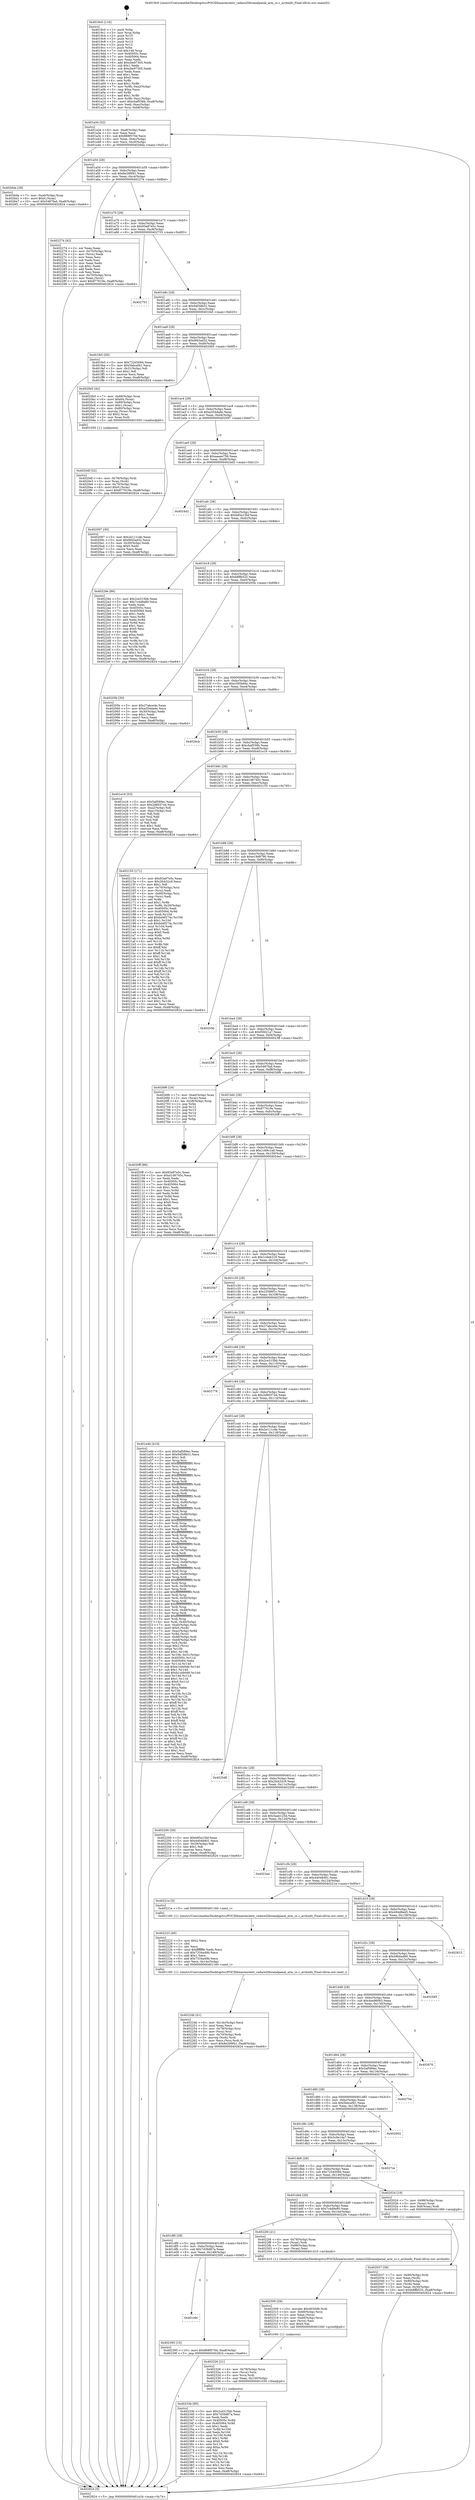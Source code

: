 digraph "0x4019c0" {
  label = "0x4019c0 (/mnt/c/Users/mathe/Desktop/tcc/POCII/binaries/extr_radare2libranalpanal_arm_cs.c_archinfo_Final-ollvm.out::main(0))"
  labelloc = "t"
  node[shape=record]

  Entry [label="",width=0.3,height=0.3,shape=circle,fillcolor=black,style=filled]
  "0x401a34" [label="{
     0x401a34 [32]\l
     | [instrs]\l
     &nbsp;&nbsp;0x401a34 \<+6\>: mov -0xa8(%rbp),%eax\l
     &nbsp;&nbsp;0x401a3a \<+2\>: mov %eax,%ecx\l
     &nbsp;&nbsp;0x401a3c \<+6\>: sub $0x868f570d,%ecx\l
     &nbsp;&nbsp;0x401a42 \<+6\>: mov %eax,-0xbc(%rbp)\l
     &nbsp;&nbsp;0x401a48 \<+6\>: mov %ecx,-0xc0(%rbp)\l
     &nbsp;&nbsp;0x401a4e \<+6\>: je 00000000004026da \<main+0xd1a\>\l
  }"]
  "0x4026da" [label="{
     0x4026da [28]\l
     | [instrs]\l
     &nbsp;&nbsp;0x4026da \<+7\>: mov -0xa0(%rbp),%rax\l
     &nbsp;&nbsp;0x4026e1 \<+6\>: movl $0x0,(%rax)\l
     &nbsp;&nbsp;0x4026e7 \<+10\>: movl $0x5487fad,-0xa8(%rbp)\l
     &nbsp;&nbsp;0x4026f1 \<+5\>: jmp 0000000000402824 \<main+0xe64\>\l
  }"]
  "0x401a54" [label="{
     0x401a54 [28]\l
     | [instrs]\l
     &nbsp;&nbsp;0x401a54 \<+5\>: jmp 0000000000401a59 \<main+0x99\>\l
     &nbsp;&nbsp;0x401a59 \<+6\>: mov -0xbc(%rbp),%eax\l
     &nbsp;&nbsp;0x401a5f \<+5\>: sub $0x8e299f41,%eax\l
     &nbsp;&nbsp;0x401a64 \<+6\>: mov %eax,-0xc4(%rbp)\l
     &nbsp;&nbsp;0x401a6a \<+6\>: je 0000000000402274 \<main+0x8b4\>\l
  }"]
  Exit [label="",width=0.3,height=0.3,shape=circle,fillcolor=black,style=filled,peripheries=2]
  "0x402274" [label="{
     0x402274 [42]\l
     | [instrs]\l
     &nbsp;&nbsp;0x402274 \<+2\>: xor %eax,%eax\l
     &nbsp;&nbsp;0x402276 \<+4\>: mov -0x70(%rbp),%rcx\l
     &nbsp;&nbsp;0x40227a \<+2\>: mov (%rcx),%edx\l
     &nbsp;&nbsp;0x40227c \<+2\>: mov %eax,%esi\l
     &nbsp;&nbsp;0x40227e \<+2\>: sub %edx,%esi\l
     &nbsp;&nbsp;0x402280 \<+2\>: mov %eax,%edx\l
     &nbsp;&nbsp;0x402282 \<+3\>: sub $0x1,%edx\l
     &nbsp;&nbsp;0x402285 \<+2\>: add %edx,%esi\l
     &nbsp;&nbsp;0x402287 \<+2\>: sub %esi,%eax\l
     &nbsp;&nbsp;0x402289 \<+4\>: mov -0x70(%rbp),%rcx\l
     &nbsp;&nbsp;0x40228d \<+2\>: mov %eax,(%rcx)\l
     &nbsp;&nbsp;0x40228f \<+10\>: movl $0x877619e,-0xa8(%rbp)\l
     &nbsp;&nbsp;0x402299 \<+5\>: jmp 0000000000402824 \<main+0xe64\>\l
  }"]
  "0x401a70" [label="{
     0x401a70 [28]\l
     | [instrs]\l
     &nbsp;&nbsp;0x401a70 \<+5\>: jmp 0000000000401a75 \<main+0xb5\>\l
     &nbsp;&nbsp;0x401a75 \<+6\>: mov -0xbc(%rbp),%eax\l
     &nbsp;&nbsp;0x401a7b \<+5\>: sub $0x93a97e5c,%eax\l
     &nbsp;&nbsp;0x401a80 \<+6\>: mov %eax,-0xc8(%rbp)\l
     &nbsp;&nbsp;0x401a86 \<+6\>: je 0000000000402753 \<main+0xd93\>\l
  }"]
  "0x401e0c" [label="{
     0x401e0c\l
  }", style=dashed]
  "0x402753" [label="{
     0x402753\l
  }", style=dashed]
  "0x401a8c" [label="{
     0x401a8c [28]\l
     | [instrs]\l
     &nbsp;&nbsp;0x401a8c \<+5\>: jmp 0000000000401a91 \<main+0xd1\>\l
     &nbsp;&nbsp;0x401a91 \<+6\>: mov -0xbc(%rbp),%eax\l
     &nbsp;&nbsp;0x401a97 \<+5\>: sub $0x94f39b31,%eax\l
     &nbsp;&nbsp;0x401a9c \<+6\>: mov %eax,-0xcc(%rbp)\l
     &nbsp;&nbsp;0x401aa2 \<+6\>: je 0000000000401fe5 \<main+0x625\>\l
  }"]
  "0x402395" [label="{
     0x402395 [15]\l
     | [instrs]\l
     &nbsp;&nbsp;0x402395 \<+10\>: movl $0x868f570d,-0xa8(%rbp)\l
     &nbsp;&nbsp;0x40239f \<+5\>: jmp 0000000000402824 \<main+0xe64\>\l
  }"]
  "0x401fe5" [label="{
     0x401fe5 [30]\l
     | [instrs]\l
     &nbsp;&nbsp;0x401fe5 \<+5\>: mov $0x722d3084,%eax\l
     &nbsp;&nbsp;0x401fea \<+5\>: mov $0x5bbcef41,%ecx\l
     &nbsp;&nbsp;0x401fef \<+3\>: mov -0x31(%rbp),%dl\l
     &nbsp;&nbsp;0x401ff2 \<+3\>: test $0x1,%dl\l
     &nbsp;&nbsp;0x401ff5 \<+3\>: cmovne %ecx,%eax\l
     &nbsp;&nbsp;0x401ff8 \<+6\>: mov %eax,-0xa8(%rbp)\l
     &nbsp;&nbsp;0x401ffe \<+5\>: jmp 0000000000402824 \<main+0xe64\>\l
  }"]
  "0x401aa8" [label="{
     0x401aa8 [28]\l
     | [instrs]\l
     &nbsp;&nbsp;0x401aa8 \<+5\>: jmp 0000000000401aad \<main+0xed\>\l
     &nbsp;&nbsp;0x401aad \<+6\>: mov -0xbc(%rbp),%eax\l
     &nbsp;&nbsp;0x401ab3 \<+5\>: sub $0x9f45ad32,%eax\l
     &nbsp;&nbsp;0x401ab8 \<+6\>: mov %eax,-0xd0(%rbp)\l
     &nbsp;&nbsp;0x401abe \<+6\>: je 00000000004020b5 \<main+0x6f5\>\l
  }"]
  "0x40233b" [label="{
     0x40233b [90]\l
     | [instrs]\l
     &nbsp;&nbsp;0x40233b \<+5\>: mov $0x2ce315bb,%eax\l
     &nbsp;&nbsp;0x402340 \<+5\>: mov $0x7d39d67a,%esi\l
     &nbsp;&nbsp;0x402345 \<+2\>: xor %edx,%edx\l
     &nbsp;&nbsp;0x402347 \<+8\>: mov 0x40505c,%r8d\l
     &nbsp;&nbsp;0x40234f \<+8\>: mov 0x405064,%r9d\l
     &nbsp;&nbsp;0x402357 \<+3\>: sub $0x1,%edx\l
     &nbsp;&nbsp;0x40235a \<+3\>: mov %r8d,%r10d\l
     &nbsp;&nbsp;0x40235d \<+3\>: add %edx,%r10d\l
     &nbsp;&nbsp;0x402360 \<+4\>: imul %r10d,%r8d\l
     &nbsp;&nbsp;0x402364 \<+4\>: and $0x1,%r8d\l
     &nbsp;&nbsp;0x402368 \<+4\>: cmp $0x0,%r8d\l
     &nbsp;&nbsp;0x40236c \<+4\>: sete %r11b\l
     &nbsp;&nbsp;0x402370 \<+4\>: cmp $0xa,%r9d\l
     &nbsp;&nbsp;0x402374 \<+3\>: setl %bl\l
     &nbsp;&nbsp;0x402377 \<+3\>: mov %r11b,%r14b\l
     &nbsp;&nbsp;0x40237a \<+3\>: and %bl,%r14b\l
     &nbsp;&nbsp;0x40237d \<+3\>: xor %bl,%r11b\l
     &nbsp;&nbsp;0x402380 \<+3\>: or %r11b,%r14b\l
     &nbsp;&nbsp;0x402383 \<+4\>: test $0x1,%r14b\l
     &nbsp;&nbsp;0x402387 \<+3\>: cmovne %esi,%eax\l
     &nbsp;&nbsp;0x40238a \<+6\>: mov %eax,-0xa8(%rbp)\l
     &nbsp;&nbsp;0x402390 \<+5\>: jmp 0000000000402824 \<main+0xe64\>\l
  }"]
  "0x4020b5" [label="{
     0x4020b5 [42]\l
     | [instrs]\l
     &nbsp;&nbsp;0x4020b5 \<+7\>: mov -0x88(%rbp),%rax\l
     &nbsp;&nbsp;0x4020bc \<+6\>: movl $0x64,(%rax)\l
     &nbsp;&nbsp;0x4020c2 \<+4\>: mov -0x80(%rbp),%rax\l
     &nbsp;&nbsp;0x4020c6 \<+6\>: movl $0x1,(%rax)\l
     &nbsp;&nbsp;0x4020cc \<+4\>: mov -0x80(%rbp),%rax\l
     &nbsp;&nbsp;0x4020d0 \<+3\>: movslq (%rax),%rax\l
     &nbsp;&nbsp;0x4020d3 \<+4\>: shl $0x2,%rax\l
     &nbsp;&nbsp;0x4020d7 \<+3\>: mov %rax,%rdi\l
     &nbsp;&nbsp;0x4020da \<+5\>: call 0000000000401050 \<malloc@plt\>\l
     | [calls]\l
     &nbsp;&nbsp;0x401050 \{1\} (unknown)\l
  }"]
  "0x401ac4" [label="{
     0x401ac4 [28]\l
     | [instrs]\l
     &nbsp;&nbsp;0x401ac4 \<+5\>: jmp 0000000000401ac9 \<main+0x109\>\l
     &nbsp;&nbsp;0x401ac9 \<+6\>: mov -0xbc(%rbp),%eax\l
     &nbsp;&nbsp;0x401acf \<+5\>: sub $0xa354dade,%eax\l
     &nbsp;&nbsp;0x401ad4 \<+6\>: mov %eax,-0xd4(%rbp)\l
     &nbsp;&nbsp;0x401ada \<+6\>: je 0000000000402097 \<main+0x6d7\>\l
  }"]
  "0x402326" [label="{
     0x402326 [21]\l
     | [instrs]\l
     &nbsp;&nbsp;0x402326 \<+4\>: mov -0x78(%rbp),%rcx\l
     &nbsp;&nbsp;0x40232a \<+3\>: mov (%rcx),%rcx\l
     &nbsp;&nbsp;0x40232d \<+3\>: mov %rcx,%rdi\l
     &nbsp;&nbsp;0x402330 \<+6\>: mov %eax,-0x150(%rbp)\l
     &nbsp;&nbsp;0x402336 \<+5\>: call 0000000000401030 \<free@plt\>\l
     | [calls]\l
     &nbsp;&nbsp;0x401030 \{1\} (unknown)\l
  }"]
  "0x402097" [label="{
     0x402097 [30]\l
     | [instrs]\l
     &nbsp;&nbsp;0x402097 \<+5\>: mov $0x2e111cde,%eax\l
     &nbsp;&nbsp;0x40209c \<+5\>: mov $0x9f45ad32,%ecx\l
     &nbsp;&nbsp;0x4020a1 \<+3\>: mov -0x30(%rbp),%edx\l
     &nbsp;&nbsp;0x4020a4 \<+3\>: cmp $0x0,%edx\l
     &nbsp;&nbsp;0x4020a7 \<+3\>: cmove %ecx,%eax\l
     &nbsp;&nbsp;0x4020aa \<+6\>: mov %eax,-0xa8(%rbp)\l
     &nbsp;&nbsp;0x4020b0 \<+5\>: jmp 0000000000402824 \<main+0xe64\>\l
  }"]
  "0x401ae0" [label="{
     0x401ae0 [28]\l
     | [instrs]\l
     &nbsp;&nbsp;0x401ae0 \<+5\>: jmp 0000000000401ae5 \<main+0x125\>\l
     &nbsp;&nbsp;0x401ae5 \<+6\>: mov -0xbc(%rbp),%eax\l
     &nbsp;&nbsp;0x401aeb \<+5\>: sub $0xaaaee756,%eax\l
     &nbsp;&nbsp;0x401af0 \<+6\>: mov %eax,-0xd8(%rbp)\l
     &nbsp;&nbsp;0x401af6 \<+6\>: je 00000000004024d2 \<main+0xb12\>\l
  }"]
  "0x402309" [label="{
     0x402309 [29]\l
     | [instrs]\l
     &nbsp;&nbsp;0x402309 \<+10\>: movabs $0x4030d6,%rdi\l
     &nbsp;&nbsp;0x402313 \<+4\>: mov -0x68(%rbp),%rcx\l
     &nbsp;&nbsp;0x402317 \<+2\>: mov %eax,(%rcx)\l
     &nbsp;&nbsp;0x402319 \<+4\>: mov -0x68(%rbp),%rcx\l
     &nbsp;&nbsp;0x40231d \<+2\>: mov (%rcx),%esi\l
     &nbsp;&nbsp;0x40231f \<+2\>: mov $0x0,%al\l
     &nbsp;&nbsp;0x402321 \<+5\>: call 0000000000401040 \<printf@plt\>\l
     | [calls]\l
     &nbsp;&nbsp;0x401040 \{1\} (unknown)\l
  }"]
  "0x4024d2" [label="{
     0x4024d2\l
  }", style=dashed]
  "0x401afc" [label="{
     0x401afc [28]\l
     | [instrs]\l
     &nbsp;&nbsp;0x401afc \<+5\>: jmp 0000000000401b01 \<main+0x141\>\l
     &nbsp;&nbsp;0x401b01 \<+6\>: mov -0xbc(%rbp),%eax\l
     &nbsp;&nbsp;0x401b07 \<+5\>: sub $0xb85a15bf,%eax\l
     &nbsp;&nbsp;0x401b0c \<+6\>: mov %eax,-0xdc(%rbp)\l
     &nbsp;&nbsp;0x401b12 \<+6\>: je 000000000040229e \<main+0x8de\>\l
  }"]
  "0x401df0" [label="{
     0x401df0 [28]\l
     | [instrs]\l
     &nbsp;&nbsp;0x401df0 \<+5\>: jmp 0000000000401df5 \<main+0x435\>\l
     &nbsp;&nbsp;0x401df5 \<+6\>: mov -0xbc(%rbp),%eax\l
     &nbsp;&nbsp;0x401dfb \<+5\>: sub $0x7d39d67a,%eax\l
     &nbsp;&nbsp;0x401e00 \<+6\>: mov %eax,-0x148(%rbp)\l
     &nbsp;&nbsp;0x401e06 \<+6\>: je 0000000000402395 \<main+0x9d5\>\l
  }"]
  "0x40229e" [label="{
     0x40229e [86]\l
     | [instrs]\l
     &nbsp;&nbsp;0x40229e \<+5\>: mov $0x2ce315bb,%eax\l
     &nbsp;&nbsp;0x4022a3 \<+5\>: mov $0x7c4d9a80,%ecx\l
     &nbsp;&nbsp;0x4022a8 \<+2\>: xor %edx,%edx\l
     &nbsp;&nbsp;0x4022aa \<+7\>: mov 0x40505c,%esi\l
     &nbsp;&nbsp;0x4022b1 \<+7\>: mov 0x405064,%edi\l
     &nbsp;&nbsp;0x4022b8 \<+3\>: sub $0x1,%edx\l
     &nbsp;&nbsp;0x4022bb \<+3\>: mov %esi,%r8d\l
     &nbsp;&nbsp;0x4022be \<+3\>: add %edx,%r8d\l
     &nbsp;&nbsp;0x4022c1 \<+4\>: imul %r8d,%esi\l
     &nbsp;&nbsp;0x4022c5 \<+3\>: and $0x1,%esi\l
     &nbsp;&nbsp;0x4022c8 \<+3\>: cmp $0x0,%esi\l
     &nbsp;&nbsp;0x4022cb \<+4\>: sete %r9b\l
     &nbsp;&nbsp;0x4022cf \<+3\>: cmp $0xa,%edi\l
     &nbsp;&nbsp;0x4022d2 \<+4\>: setl %r10b\l
     &nbsp;&nbsp;0x4022d6 \<+3\>: mov %r9b,%r11b\l
     &nbsp;&nbsp;0x4022d9 \<+3\>: and %r10b,%r11b\l
     &nbsp;&nbsp;0x4022dc \<+3\>: xor %r10b,%r9b\l
     &nbsp;&nbsp;0x4022df \<+3\>: or %r9b,%r11b\l
     &nbsp;&nbsp;0x4022e2 \<+4\>: test $0x1,%r11b\l
     &nbsp;&nbsp;0x4022e6 \<+3\>: cmovne %ecx,%eax\l
     &nbsp;&nbsp;0x4022e9 \<+6\>: mov %eax,-0xa8(%rbp)\l
     &nbsp;&nbsp;0x4022ef \<+5\>: jmp 0000000000402824 \<main+0xe64\>\l
  }"]
  "0x401b18" [label="{
     0x401b18 [28]\l
     | [instrs]\l
     &nbsp;&nbsp;0x401b18 \<+5\>: jmp 0000000000401b1d \<main+0x15d\>\l
     &nbsp;&nbsp;0x401b1d \<+6\>: mov -0xbc(%rbp),%eax\l
     &nbsp;&nbsp;0x401b23 \<+5\>: sub $0xb8ffb525,%eax\l
     &nbsp;&nbsp;0x401b28 \<+6\>: mov %eax,-0xe0(%rbp)\l
     &nbsp;&nbsp;0x401b2e \<+6\>: je 000000000040205b \<main+0x69b\>\l
  }"]
  "0x4022f4" [label="{
     0x4022f4 [21]\l
     | [instrs]\l
     &nbsp;&nbsp;0x4022f4 \<+4\>: mov -0x78(%rbp),%rax\l
     &nbsp;&nbsp;0x4022f8 \<+3\>: mov (%rax),%rdi\l
     &nbsp;&nbsp;0x4022fb \<+7\>: mov -0x88(%rbp),%rax\l
     &nbsp;&nbsp;0x402302 \<+2\>: mov (%rax),%esi\l
     &nbsp;&nbsp;0x402304 \<+5\>: call 0000000000401410 \<archinfo\>\l
     | [calls]\l
     &nbsp;&nbsp;0x401410 \{1\} (/mnt/c/Users/mathe/Desktop/tcc/POCII/binaries/extr_radare2libranalpanal_arm_cs.c_archinfo_Final-ollvm.out::archinfo)\l
  }"]
  "0x40205b" [label="{
     0x40205b [30]\l
     | [instrs]\l
     &nbsp;&nbsp;0x40205b \<+5\>: mov $0x27abce4e,%eax\l
     &nbsp;&nbsp;0x402060 \<+5\>: mov $0xa354dade,%ecx\l
     &nbsp;&nbsp;0x402065 \<+3\>: mov -0x30(%rbp),%edx\l
     &nbsp;&nbsp;0x402068 \<+3\>: cmp $0x1,%edx\l
     &nbsp;&nbsp;0x40206b \<+3\>: cmovl %ecx,%eax\l
     &nbsp;&nbsp;0x40206e \<+6\>: mov %eax,-0xa8(%rbp)\l
     &nbsp;&nbsp;0x402074 \<+5\>: jmp 0000000000402824 \<main+0xe64\>\l
  }"]
  "0x401b34" [label="{
     0x401b34 [28]\l
     | [instrs]\l
     &nbsp;&nbsp;0x401b34 \<+5\>: jmp 0000000000401b39 \<main+0x179\>\l
     &nbsp;&nbsp;0x401b39 \<+6\>: mov -0xbc(%rbp),%eax\l
     &nbsp;&nbsp;0x401b3f \<+5\>: sub $0xc595b84c,%eax\l
     &nbsp;&nbsp;0x401b44 \<+6\>: mov %eax,-0xe4(%rbp)\l
     &nbsp;&nbsp;0x401b4a \<+6\>: je 00000000004026cb \<main+0xd0b\>\l
  }"]
  "0x40224b" [label="{
     0x40224b [41]\l
     | [instrs]\l
     &nbsp;&nbsp;0x40224b \<+6\>: mov -0x14c(%rbp),%ecx\l
     &nbsp;&nbsp;0x402251 \<+3\>: imul %eax,%ecx\l
     &nbsp;&nbsp;0x402254 \<+4\>: mov -0x78(%rbp),%rsi\l
     &nbsp;&nbsp;0x402258 \<+3\>: mov (%rsi),%rsi\l
     &nbsp;&nbsp;0x40225b \<+4\>: mov -0x70(%rbp),%rdi\l
     &nbsp;&nbsp;0x40225f \<+3\>: movslq (%rdi),%rdi\l
     &nbsp;&nbsp;0x402262 \<+3\>: mov %ecx,(%rsi,%rdi,4)\l
     &nbsp;&nbsp;0x402265 \<+10\>: movl $0x8e299f41,-0xa8(%rbp)\l
     &nbsp;&nbsp;0x40226f \<+5\>: jmp 0000000000402824 \<main+0xe64\>\l
  }"]
  "0x4026cb" [label="{
     0x4026cb\l
  }", style=dashed]
  "0x401b50" [label="{
     0x401b50 [28]\l
     | [instrs]\l
     &nbsp;&nbsp;0x401b50 \<+5\>: jmp 0000000000401b55 \<main+0x195\>\l
     &nbsp;&nbsp;0x401b55 \<+6\>: mov -0xbc(%rbp),%eax\l
     &nbsp;&nbsp;0x401b5b \<+5\>: sub $0xcbaf556b,%eax\l
     &nbsp;&nbsp;0x401b60 \<+6\>: mov %eax,-0xe8(%rbp)\l
     &nbsp;&nbsp;0x401b66 \<+6\>: je 0000000000401e16 \<main+0x456\>\l
  }"]
  "0x402223" [label="{
     0x402223 [40]\l
     | [instrs]\l
     &nbsp;&nbsp;0x402223 \<+5\>: mov $0x2,%ecx\l
     &nbsp;&nbsp;0x402228 \<+1\>: cltd\l
     &nbsp;&nbsp;0x402229 \<+2\>: idiv %ecx\l
     &nbsp;&nbsp;0x40222b \<+6\>: imul $0xfffffffe,%edx,%ecx\l
     &nbsp;&nbsp;0x402231 \<+6\>: sub $0x7334a49b,%ecx\l
     &nbsp;&nbsp;0x402237 \<+3\>: add $0x1,%ecx\l
     &nbsp;&nbsp;0x40223a \<+6\>: add $0x7334a49b,%ecx\l
     &nbsp;&nbsp;0x402240 \<+6\>: mov %ecx,-0x14c(%rbp)\l
     &nbsp;&nbsp;0x402246 \<+5\>: call 0000000000401160 \<next_i\>\l
     | [calls]\l
     &nbsp;&nbsp;0x401160 \{1\} (/mnt/c/Users/mathe/Desktop/tcc/POCII/binaries/extr_radare2libranalpanal_arm_cs.c_archinfo_Final-ollvm.out::next_i)\l
  }"]
  "0x401e16" [label="{
     0x401e16 [53]\l
     | [instrs]\l
     &nbsp;&nbsp;0x401e16 \<+5\>: mov $0x5af589ec,%eax\l
     &nbsp;&nbsp;0x401e1b \<+5\>: mov $0x2d603744,%ecx\l
     &nbsp;&nbsp;0x401e20 \<+6\>: mov -0xa2(%rbp),%dl\l
     &nbsp;&nbsp;0x401e26 \<+7\>: mov -0xa1(%rbp),%sil\l
     &nbsp;&nbsp;0x401e2d \<+3\>: mov %dl,%dil\l
     &nbsp;&nbsp;0x401e30 \<+3\>: and %sil,%dil\l
     &nbsp;&nbsp;0x401e33 \<+3\>: xor %sil,%dl\l
     &nbsp;&nbsp;0x401e36 \<+3\>: or %dl,%dil\l
     &nbsp;&nbsp;0x401e39 \<+4\>: test $0x1,%dil\l
     &nbsp;&nbsp;0x401e3d \<+3\>: cmovne %ecx,%eax\l
     &nbsp;&nbsp;0x401e40 \<+6\>: mov %eax,-0xa8(%rbp)\l
     &nbsp;&nbsp;0x401e46 \<+5\>: jmp 0000000000402824 \<main+0xe64\>\l
  }"]
  "0x401b6c" [label="{
     0x401b6c [28]\l
     | [instrs]\l
     &nbsp;&nbsp;0x401b6c \<+5\>: jmp 0000000000401b71 \<main+0x1b1\>\l
     &nbsp;&nbsp;0x401b71 \<+6\>: mov -0xbc(%rbp),%eax\l
     &nbsp;&nbsp;0x401b77 \<+5\>: sub $0xd1d6745c,%eax\l
     &nbsp;&nbsp;0x401b7c \<+6\>: mov %eax,-0xec(%rbp)\l
     &nbsp;&nbsp;0x401b82 \<+6\>: je 0000000000402155 \<main+0x795\>\l
  }"]
  "0x402824" [label="{
     0x402824 [5]\l
     | [instrs]\l
     &nbsp;&nbsp;0x402824 \<+5\>: jmp 0000000000401a34 \<main+0x74\>\l
  }"]
  "0x4019c0" [label="{
     0x4019c0 [116]\l
     | [instrs]\l
     &nbsp;&nbsp;0x4019c0 \<+1\>: push %rbp\l
     &nbsp;&nbsp;0x4019c1 \<+3\>: mov %rsp,%rbp\l
     &nbsp;&nbsp;0x4019c4 \<+2\>: push %r15\l
     &nbsp;&nbsp;0x4019c6 \<+2\>: push %r14\l
     &nbsp;&nbsp;0x4019c8 \<+2\>: push %r13\l
     &nbsp;&nbsp;0x4019ca \<+2\>: push %r12\l
     &nbsp;&nbsp;0x4019cc \<+1\>: push %rbx\l
     &nbsp;&nbsp;0x4019cd \<+7\>: sub $0x148,%rsp\l
     &nbsp;&nbsp;0x4019d4 \<+7\>: mov 0x40505c,%eax\l
     &nbsp;&nbsp;0x4019db \<+7\>: mov 0x405064,%ecx\l
     &nbsp;&nbsp;0x4019e2 \<+2\>: mov %eax,%edx\l
     &nbsp;&nbsp;0x4019e4 \<+6\>: add $0xcbe97305,%edx\l
     &nbsp;&nbsp;0x4019ea \<+3\>: sub $0x1,%edx\l
     &nbsp;&nbsp;0x4019ed \<+6\>: sub $0xcbe97305,%edx\l
     &nbsp;&nbsp;0x4019f3 \<+3\>: imul %edx,%eax\l
     &nbsp;&nbsp;0x4019f6 \<+3\>: and $0x1,%eax\l
     &nbsp;&nbsp;0x4019f9 \<+3\>: cmp $0x0,%eax\l
     &nbsp;&nbsp;0x4019fc \<+4\>: sete %r8b\l
     &nbsp;&nbsp;0x401a00 \<+4\>: and $0x1,%r8b\l
     &nbsp;&nbsp;0x401a04 \<+7\>: mov %r8b,-0xa2(%rbp)\l
     &nbsp;&nbsp;0x401a0b \<+3\>: cmp $0xa,%ecx\l
     &nbsp;&nbsp;0x401a0e \<+4\>: setl %r8b\l
     &nbsp;&nbsp;0x401a12 \<+4\>: and $0x1,%r8b\l
     &nbsp;&nbsp;0x401a16 \<+7\>: mov %r8b,-0xa1(%rbp)\l
     &nbsp;&nbsp;0x401a1d \<+10\>: movl $0xcbaf556b,-0xa8(%rbp)\l
     &nbsp;&nbsp;0x401a27 \<+6\>: mov %edi,-0xac(%rbp)\l
     &nbsp;&nbsp;0x401a2d \<+7\>: mov %rsi,-0xb8(%rbp)\l
  }"]
  "0x4020df" [label="{
     0x4020df [32]\l
     | [instrs]\l
     &nbsp;&nbsp;0x4020df \<+4\>: mov -0x78(%rbp),%rdi\l
     &nbsp;&nbsp;0x4020e3 \<+3\>: mov %rax,(%rdi)\l
     &nbsp;&nbsp;0x4020e6 \<+4\>: mov -0x70(%rbp),%rax\l
     &nbsp;&nbsp;0x4020ea \<+6\>: movl $0x0,(%rax)\l
     &nbsp;&nbsp;0x4020f0 \<+10\>: movl $0x877619e,-0xa8(%rbp)\l
     &nbsp;&nbsp;0x4020fa \<+5\>: jmp 0000000000402824 \<main+0xe64\>\l
  }"]
  "0x402155" [label="{
     0x402155 [171]\l
     | [instrs]\l
     &nbsp;&nbsp;0x402155 \<+5\>: mov $0x93a97e5c,%eax\l
     &nbsp;&nbsp;0x40215a \<+5\>: mov $0x2fcb32c9,%ecx\l
     &nbsp;&nbsp;0x40215f \<+2\>: mov $0x1,%dl\l
     &nbsp;&nbsp;0x402161 \<+4\>: mov -0x70(%rbp),%rsi\l
     &nbsp;&nbsp;0x402165 \<+2\>: mov (%rsi),%edi\l
     &nbsp;&nbsp;0x402167 \<+4\>: mov -0x80(%rbp),%rsi\l
     &nbsp;&nbsp;0x40216b \<+2\>: cmp (%rsi),%edi\l
     &nbsp;&nbsp;0x40216d \<+4\>: setl %r8b\l
     &nbsp;&nbsp;0x402171 \<+4\>: and $0x1,%r8b\l
     &nbsp;&nbsp;0x402175 \<+4\>: mov %r8b,-0x29(%rbp)\l
     &nbsp;&nbsp;0x402179 \<+7\>: mov 0x40505c,%edi\l
     &nbsp;&nbsp;0x402180 \<+8\>: mov 0x405064,%r9d\l
     &nbsp;&nbsp;0x402188 \<+3\>: mov %edi,%r10d\l
     &nbsp;&nbsp;0x40218b \<+7\>: add $0xbd4f274c,%r10d\l
     &nbsp;&nbsp;0x402192 \<+4\>: sub $0x1,%r10d\l
     &nbsp;&nbsp;0x402196 \<+7\>: sub $0xbd4f274c,%r10d\l
     &nbsp;&nbsp;0x40219d \<+4\>: imul %r10d,%edi\l
     &nbsp;&nbsp;0x4021a1 \<+3\>: and $0x1,%edi\l
     &nbsp;&nbsp;0x4021a4 \<+3\>: cmp $0x0,%edi\l
     &nbsp;&nbsp;0x4021a7 \<+4\>: sete %r8b\l
     &nbsp;&nbsp;0x4021ab \<+4\>: cmp $0xa,%r9d\l
     &nbsp;&nbsp;0x4021af \<+4\>: setl %r11b\l
     &nbsp;&nbsp;0x4021b3 \<+3\>: mov %r8b,%bl\l
     &nbsp;&nbsp;0x4021b6 \<+3\>: xor $0xff,%bl\l
     &nbsp;&nbsp;0x4021b9 \<+3\>: mov %r11b,%r14b\l
     &nbsp;&nbsp;0x4021bc \<+4\>: xor $0xff,%r14b\l
     &nbsp;&nbsp;0x4021c0 \<+3\>: xor $0x1,%dl\l
     &nbsp;&nbsp;0x4021c3 \<+3\>: mov %bl,%r15b\l
     &nbsp;&nbsp;0x4021c6 \<+4\>: and $0xff,%r15b\l
     &nbsp;&nbsp;0x4021ca \<+3\>: and %dl,%r8b\l
     &nbsp;&nbsp;0x4021cd \<+3\>: mov %r14b,%r12b\l
     &nbsp;&nbsp;0x4021d0 \<+4\>: and $0xff,%r12b\l
     &nbsp;&nbsp;0x4021d4 \<+3\>: and %dl,%r11b\l
     &nbsp;&nbsp;0x4021d7 \<+3\>: or %r8b,%r15b\l
     &nbsp;&nbsp;0x4021da \<+3\>: or %r11b,%r12b\l
     &nbsp;&nbsp;0x4021dd \<+3\>: xor %r12b,%r15b\l
     &nbsp;&nbsp;0x4021e0 \<+3\>: or %r14b,%bl\l
     &nbsp;&nbsp;0x4021e3 \<+3\>: xor $0xff,%bl\l
     &nbsp;&nbsp;0x4021e6 \<+3\>: or $0x1,%dl\l
     &nbsp;&nbsp;0x4021e9 \<+2\>: and %dl,%bl\l
     &nbsp;&nbsp;0x4021eb \<+3\>: or %bl,%r15b\l
     &nbsp;&nbsp;0x4021ee \<+4\>: test $0x1,%r15b\l
     &nbsp;&nbsp;0x4021f2 \<+3\>: cmovne %ecx,%eax\l
     &nbsp;&nbsp;0x4021f5 \<+6\>: mov %eax,-0xa8(%rbp)\l
     &nbsp;&nbsp;0x4021fb \<+5\>: jmp 0000000000402824 \<main+0xe64\>\l
  }"]
  "0x401b88" [label="{
     0x401b88 [28]\l
     | [instrs]\l
     &nbsp;&nbsp;0x401b88 \<+5\>: jmp 0000000000401b8d \<main+0x1cd\>\l
     &nbsp;&nbsp;0x401b8d \<+6\>: mov -0xbc(%rbp),%eax\l
     &nbsp;&nbsp;0x401b93 \<+5\>: sub $0xe19d8790,%eax\l
     &nbsp;&nbsp;0x401b98 \<+6\>: mov %eax,-0xf0(%rbp)\l
     &nbsp;&nbsp;0x401b9e \<+6\>: je 000000000040255b \<main+0xb9b\>\l
  }"]
  "0x402037" [label="{
     0x402037 [36]\l
     | [instrs]\l
     &nbsp;&nbsp;0x402037 \<+7\>: mov -0x90(%rbp),%rdi\l
     &nbsp;&nbsp;0x40203e \<+2\>: mov %eax,(%rdi)\l
     &nbsp;&nbsp;0x402040 \<+7\>: mov -0x90(%rbp),%rdi\l
     &nbsp;&nbsp;0x402047 \<+2\>: mov (%rdi),%eax\l
     &nbsp;&nbsp;0x402049 \<+3\>: mov %eax,-0x30(%rbp)\l
     &nbsp;&nbsp;0x40204c \<+10\>: movl $0xb8ffb525,-0xa8(%rbp)\l
     &nbsp;&nbsp;0x402056 \<+5\>: jmp 0000000000402824 \<main+0xe64\>\l
  }"]
  "0x40255b" [label="{
     0x40255b\l
  }", style=dashed]
  "0x401ba4" [label="{
     0x401ba4 [28]\l
     | [instrs]\l
     &nbsp;&nbsp;0x401ba4 \<+5\>: jmp 0000000000401ba9 \<main+0x1e9\>\l
     &nbsp;&nbsp;0x401ba9 \<+6\>: mov -0xbc(%rbp),%eax\l
     &nbsp;&nbsp;0x401baf \<+5\>: sub $0xf5fd21a7,%eax\l
     &nbsp;&nbsp;0x401bb4 \<+6\>: mov %eax,-0xf4(%rbp)\l
     &nbsp;&nbsp;0x401bba \<+6\>: je 00000000004023ff \<main+0xa3f\>\l
  }"]
  "0x401dd4" [label="{
     0x401dd4 [28]\l
     | [instrs]\l
     &nbsp;&nbsp;0x401dd4 \<+5\>: jmp 0000000000401dd9 \<main+0x419\>\l
     &nbsp;&nbsp;0x401dd9 \<+6\>: mov -0xbc(%rbp),%eax\l
     &nbsp;&nbsp;0x401ddf \<+5\>: sub $0x7c4d9a80,%eax\l
     &nbsp;&nbsp;0x401de4 \<+6\>: mov %eax,-0x144(%rbp)\l
     &nbsp;&nbsp;0x401dea \<+6\>: je 00000000004022f4 \<main+0x934\>\l
  }"]
  "0x4023ff" [label="{
     0x4023ff\l
  }", style=dashed]
  "0x401bc0" [label="{
     0x401bc0 [28]\l
     | [instrs]\l
     &nbsp;&nbsp;0x401bc0 \<+5\>: jmp 0000000000401bc5 \<main+0x205\>\l
     &nbsp;&nbsp;0x401bc5 \<+6\>: mov -0xbc(%rbp),%eax\l
     &nbsp;&nbsp;0x401bcb \<+5\>: sub $0x5487fad,%eax\l
     &nbsp;&nbsp;0x401bd0 \<+6\>: mov %eax,-0xf8(%rbp)\l
     &nbsp;&nbsp;0x401bd6 \<+6\>: je 00000000004026f6 \<main+0xd36\>\l
  }"]
  "0x402024" [label="{
     0x402024 [19]\l
     | [instrs]\l
     &nbsp;&nbsp;0x402024 \<+7\>: mov -0x98(%rbp),%rax\l
     &nbsp;&nbsp;0x40202b \<+3\>: mov (%rax),%rax\l
     &nbsp;&nbsp;0x40202e \<+4\>: mov 0x8(%rax),%rdi\l
     &nbsp;&nbsp;0x402032 \<+5\>: call 0000000000401060 \<atoi@plt\>\l
     | [calls]\l
     &nbsp;&nbsp;0x401060 \{1\} (unknown)\l
  }"]
  "0x4026f6" [label="{
     0x4026f6 [24]\l
     | [instrs]\l
     &nbsp;&nbsp;0x4026f6 \<+7\>: mov -0xa0(%rbp),%rax\l
     &nbsp;&nbsp;0x4026fd \<+2\>: mov (%rax),%eax\l
     &nbsp;&nbsp;0x4026ff \<+4\>: lea -0x28(%rbp),%rsp\l
     &nbsp;&nbsp;0x402703 \<+1\>: pop %rbx\l
     &nbsp;&nbsp;0x402704 \<+2\>: pop %r12\l
     &nbsp;&nbsp;0x402706 \<+2\>: pop %r13\l
     &nbsp;&nbsp;0x402708 \<+2\>: pop %r14\l
     &nbsp;&nbsp;0x40270a \<+2\>: pop %r15\l
     &nbsp;&nbsp;0x40270c \<+1\>: pop %rbp\l
     &nbsp;&nbsp;0x40270d \<+1\>: ret\l
  }"]
  "0x401bdc" [label="{
     0x401bdc [28]\l
     | [instrs]\l
     &nbsp;&nbsp;0x401bdc \<+5\>: jmp 0000000000401be1 \<main+0x221\>\l
     &nbsp;&nbsp;0x401be1 \<+6\>: mov -0xbc(%rbp),%eax\l
     &nbsp;&nbsp;0x401be7 \<+5\>: sub $0x877619e,%eax\l
     &nbsp;&nbsp;0x401bec \<+6\>: mov %eax,-0xfc(%rbp)\l
     &nbsp;&nbsp;0x401bf2 \<+6\>: je 00000000004020ff \<main+0x73f\>\l
  }"]
  "0x401db8" [label="{
     0x401db8 [28]\l
     | [instrs]\l
     &nbsp;&nbsp;0x401db8 \<+5\>: jmp 0000000000401dbd \<main+0x3fd\>\l
     &nbsp;&nbsp;0x401dbd \<+6\>: mov -0xbc(%rbp),%eax\l
     &nbsp;&nbsp;0x401dc3 \<+5\>: sub $0x722d3084,%eax\l
     &nbsp;&nbsp;0x401dc8 \<+6\>: mov %eax,-0x140(%rbp)\l
     &nbsp;&nbsp;0x401dce \<+6\>: je 0000000000402024 \<main+0x664\>\l
  }"]
  "0x4020ff" [label="{
     0x4020ff [86]\l
     | [instrs]\l
     &nbsp;&nbsp;0x4020ff \<+5\>: mov $0x93a97e5c,%eax\l
     &nbsp;&nbsp;0x402104 \<+5\>: mov $0xd1d6745c,%ecx\l
     &nbsp;&nbsp;0x402109 \<+2\>: xor %edx,%edx\l
     &nbsp;&nbsp;0x40210b \<+7\>: mov 0x40505c,%esi\l
     &nbsp;&nbsp;0x402112 \<+7\>: mov 0x405064,%edi\l
     &nbsp;&nbsp;0x402119 \<+3\>: sub $0x1,%edx\l
     &nbsp;&nbsp;0x40211c \<+3\>: mov %esi,%r8d\l
     &nbsp;&nbsp;0x40211f \<+3\>: add %edx,%r8d\l
     &nbsp;&nbsp;0x402122 \<+4\>: imul %r8d,%esi\l
     &nbsp;&nbsp;0x402126 \<+3\>: and $0x1,%esi\l
     &nbsp;&nbsp;0x402129 \<+3\>: cmp $0x0,%esi\l
     &nbsp;&nbsp;0x40212c \<+4\>: sete %r9b\l
     &nbsp;&nbsp;0x402130 \<+3\>: cmp $0xa,%edi\l
     &nbsp;&nbsp;0x402133 \<+4\>: setl %r10b\l
     &nbsp;&nbsp;0x402137 \<+3\>: mov %r9b,%r11b\l
     &nbsp;&nbsp;0x40213a \<+3\>: and %r10b,%r11b\l
     &nbsp;&nbsp;0x40213d \<+3\>: xor %r10b,%r9b\l
     &nbsp;&nbsp;0x402140 \<+3\>: or %r9b,%r11b\l
     &nbsp;&nbsp;0x402143 \<+4\>: test $0x1,%r11b\l
     &nbsp;&nbsp;0x402147 \<+3\>: cmovne %ecx,%eax\l
     &nbsp;&nbsp;0x40214a \<+6\>: mov %eax,-0xa8(%rbp)\l
     &nbsp;&nbsp;0x402150 \<+5\>: jmp 0000000000402824 \<main+0xe64\>\l
  }"]
  "0x401bf8" [label="{
     0x401bf8 [28]\l
     | [instrs]\l
     &nbsp;&nbsp;0x401bf8 \<+5\>: jmp 0000000000401bfd \<main+0x23d\>\l
     &nbsp;&nbsp;0x401bfd \<+6\>: mov -0xbc(%rbp),%eax\l
     &nbsp;&nbsp;0x401c03 \<+5\>: sub $0x1c69c1a8,%eax\l
     &nbsp;&nbsp;0x401c08 \<+6\>: mov %eax,-0x100(%rbp)\l
     &nbsp;&nbsp;0x401c0e \<+6\>: je 00000000004024e1 \<main+0xb21\>\l
  }"]
  "0x4027ce" [label="{
     0x4027ce\l
  }", style=dashed]
  "0x4024e1" [label="{
     0x4024e1\l
  }", style=dashed]
  "0x401c14" [label="{
     0x401c14 [28]\l
     | [instrs]\l
     &nbsp;&nbsp;0x401c14 \<+5\>: jmp 0000000000401c19 \<main+0x259\>\l
     &nbsp;&nbsp;0x401c19 \<+6\>: mov -0xbc(%rbp),%eax\l
     &nbsp;&nbsp;0x401c1f \<+5\>: sub $0x1cdeb219,%eax\l
     &nbsp;&nbsp;0x401c24 \<+6\>: mov %eax,-0x104(%rbp)\l
     &nbsp;&nbsp;0x401c2a \<+6\>: je 00000000004025e7 \<main+0xc27\>\l
  }"]
  "0x401d9c" [label="{
     0x401d9c [28]\l
     | [instrs]\l
     &nbsp;&nbsp;0x401d9c \<+5\>: jmp 0000000000401da1 \<main+0x3e1\>\l
     &nbsp;&nbsp;0x401da1 \<+6\>: mov -0xbc(%rbp),%eax\l
     &nbsp;&nbsp;0x401da7 \<+5\>: sub $0x5c0e14a7,%eax\l
     &nbsp;&nbsp;0x401dac \<+6\>: mov %eax,-0x13c(%rbp)\l
     &nbsp;&nbsp;0x401db2 \<+6\>: je 00000000004027ce \<main+0xe0e\>\l
  }"]
  "0x4025e7" [label="{
     0x4025e7\l
  }", style=dashed]
  "0x401c30" [label="{
     0x401c30 [28]\l
     | [instrs]\l
     &nbsp;&nbsp;0x401c30 \<+5\>: jmp 0000000000401c35 \<main+0x275\>\l
     &nbsp;&nbsp;0x401c35 \<+6\>: mov -0xbc(%rbp),%eax\l
     &nbsp;&nbsp;0x401c3b \<+5\>: sub $0x23586f1c,%eax\l
     &nbsp;&nbsp;0x401c40 \<+6\>: mov %eax,-0x108(%rbp)\l
     &nbsp;&nbsp;0x401c46 \<+6\>: je 0000000000402505 \<main+0xb45\>\l
  }"]
  "0x402003" [label="{
     0x402003\l
  }", style=dashed]
  "0x402505" [label="{
     0x402505\l
  }", style=dashed]
  "0x401c4c" [label="{
     0x401c4c [28]\l
     | [instrs]\l
     &nbsp;&nbsp;0x401c4c \<+5\>: jmp 0000000000401c51 \<main+0x291\>\l
     &nbsp;&nbsp;0x401c51 \<+6\>: mov -0xbc(%rbp),%eax\l
     &nbsp;&nbsp;0x401c57 \<+5\>: sub $0x27abce4e,%eax\l
     &nbsp;&nbsp;0x401c5c \<+6\>: mov %eax,-0x10c(%rbp)\l
     &nbsp;&nbsp;0x401c62 \<+6\>: je 0000000000402079 \<main+0x6b9\>\l
  }"]
  "0x401d80" [label="{
     0x401d80 [28]\l
     | [instrs]\l
     &nbsp;&nbsp;0x401d80 \<+5\>: jmp 0000000000401d85 \<main+0x3c5\>\l
     &nbsp;&nbsp;0x401d85 \<+6\>: mov -0xbc(%rbp),%eax\l
     &nbsp;&nbsp;0x401d8b \<+5\>: sub $0x5bbcef41,%eax\l
     &nbsp;&nbsp;0x401d90 \<+6\>: mov %eax,-0x138(%rbp)\l
     &nbsp;&nbsp;0x401d96 \<+6\>: je 0000000000402003 \<main+0x643\>\l
  }"]
  "0x402079" [label="{
     0x402079\l
  }", style=dashed]
  "0x401c68" [label="{
     0x401c68 [28]\l
     | [instrs]\l
     &nbsp;&nbsp;0x401c68 \<+5\>: jmp 0000000000401c6d \<main+0x2ad\>\l
     &nbsp;&nbsp;0x401c6d \<+6\>: mov -0xbc(%rbp),%eax\l
     &nbsp;&nbsp;0x401c73 \<+5\>: sub $0x2ce315bb,%eax\l
     &nbsp;&nbsp;0x401c78 \<+6\>: mov %eax,-0x110(%rbp)\l
     &nbsp;&nbsp;0x401c7e \<+6\>: je 0000000000402778 \<main+0xdb8\>\l
  }"]
  "0x40270e" [label="{
     0x40270e\l
  }", style=dashed]
  "0x402778" [label="{
     0x402778\l
  }", style=dashed]
  "0x401c84" [label="{
     0x401c84 [28]\l
     | [instrs]\l
     &nbsp;&nbsp;0x401c84 \<+5\>: jmp 0000000000401c89 \<main+0x2c9\>\l
     &nbsp;&nbsp;0x401c89 \<+6\>: mov -0xbc(%rbp),%eax\l
     &nbsp;&nbsp;0x401c8f \<+5\>: sub $0x2d603744,%eax\l
     &nbsp;&nbsp;0x401c94 \<+6\>: mov %eax,-0x114(%rbp)\l
     &nbsp;&nbsp;0x401c9a \<+6\>: je 0000000000401e4b \<main+0x48b\>\l
  }"]
  "0x401d64" [label="{
     0x401d64 [28]\l
     | [instrs]\l
     &nbsp;&nbsp;0x401d64 \<+5\>: jmp 0000000000401d69 \<main+0x3a9\>\l
     &nbsp;&nbsp;0x401d69 \<+6\>: mov -0xbc(%rbp),%eax\l
     &nbsp;&nbsp;0x401d6f \<+5\>: sub $0x5af589ec,%eax\l
     &nbsp;&nbsp;0x401d74 \<+6\>: mov %eax,-0x134(%rbp)\l
     &nbsp;&nbsp;0x401d7a \<+6\>: je 000000000040270e \<main+0xd4e\>\l
  }"]
  "0x401e4b" [label="{
     0x401e4b [410]\l
     | [instrs]\l
     &nbsp;&nbsp;0x401e4b \<+5\>: mov $0x5af589ec,%eax\l
     &nbsp;&nbsp;0x401e50 \<+5\>: mov $0x94f39b31,%ecx\l
     &nbsp;&nbsp;0x401e55 \<+2\>: mov $0x1,%dl\l
     &nbsp;&nbsp;0x401e57 \<+3\>: mov %rsp,%rsi\l
     &nbsp;&nbsp;0x401e5a \<+4\>: add $0xfffffffffffffff0,%rsi\l
     &nbsp;&nbsp;0x401e5e \<+3\>: mov %rsi,%rsp\l
     &nbsp;&nbsp;0x401e61 \<+7\>: mov %rsi,-0xa0(%rbp)\l
     &nbsp;&nbsp;0x401e68 \<+3\>: mov %rsp,%rsi\l
     &nbsp;&nbsp;0x401e6b \<+4\>: add $0xfffffffffffffff0,%rsi\l
     &nbsp;&nbsp;0x401e6f \<+3\>: mov %rsi,%rsp\l
     &nbsp;&nbsp;0x401e72 \<+3\>: mov %rsp,%rdi\l
     &nbsp;&nbsp;0x401e75 \<+4\>: add $0xfffffffffffffff0,%rdi\l
     &nbsp;&nbsp;0x401e79 \<+3\>: mov %rdi,%rsp\l
     &nbsp;&nbsp;0x401e7c \<+7\>: mov %rdi,-0x98(%rbp)\l
     &nbsp;&nbsp;0x401e83 \<+3\>: mov %rsp,%rdi\l
     &nbsp;&nbsp;0x401e86 \<+4\>: add $0xfffffffffffffff0,%rdi\l
     &nbsp;&nbsp;0x401e8a \<+3\>: mov %rdi,%rsp\l
     &nbsp;&nbsp;0x401e8d \<+7\>: mov %rdi,-0x90(%rbp)\l
     &nbsp;&nbsp;0x401e94 \<+3\>: mov %rsp,%rdi\l
     &nbsp;&nbsp;0x401e97 \<+4\>: add $0xfffffffffffffff0,%rdi\l
     &nbsp;&nbsp;0x401e9b \<+3\>: mov %rdi,%rsp\l
     &nbsp;&nbsp;0x401e9e \<+7\>: mov %rdi,-0x88(%rbp)\l
     &nbsp;&nbsp;0x401ea5 \<+3\>: mov %rsp,%rdi\l
     &nbsp;&nbsp;0x401ea8 \<+4\>: add $0xfffffffffffffff0,%rdi\l
     &nbsp;&nbsp;0x401eac \<+3\>: mov %rdi,%rsp\l
     &nbsp;&nbsp;0x401eaf \<+4\>: mov %rdi,-0x80(%rbp)\l
     &nbsp;&nbsp;0x401eb3 \<+3\>: mov %rsp,%rdi\l
     &nbsp;&nbsp;0x401eb6 \<+4\>: add $0xfffffffffffffff0,%rdi\l
     &nbsp;&nbsp;0x401eba \<+3\>: mov %rdi,%rsp\l
     &nbsp;&nbsp;0x401ebd \<+4\>: mov %rdi,-0x78(%rbp)\l
     &nbsp;&nbsp;0x401ec1 \<+3\>: mov %rsp,%rdi\l
     &nbsp;&nbsp;0x401ec4 \<+4\>: add $0xfffffffffffffff0,%rdi\l
     &nbsp;&nbsp;0x401ec8 \<+3\>: mov %rdi,%rsp\l
     &nbsp;&nbsp;0x401ecb \<+4\>: mov %rdi,-0x70(%rbp)\l
     &nbsp;&nbsp;0x401ecf \<+3\>: mov %rsp,%rdi\l
     &nbsp;&nbsp;0x401ed2 \<+4\>: add $0xfffffffffffffff0,%rdi\l
     &nbsp;&nbsp;0x401ed6 \<+3\>: mov %rdi,%rsp\l
     &nbsp;&nbsp;0x401ed9 \<+4\>: mov %rdi,-0x68(%rbp)\l
     &nbsp;&nbsp;0x401edd \<+3\>: mov %rsp,%rdi\l
     &nbsp;&nbsp;0x401ee0 \<+4\>: add $0xfffffffffffffff0,%rdi\l
     &nbsp;&nbsp;0x401ee4 \<+3\>: mov %rdi,%rsp\l
     &nbsp;&nbsp;0x401ee7 \<+4\>: mov %rdi,-0x60(%rbp)\l
     &nbsp;&nbsp;0x401eeb \<+3\>: mov %rsp,%rdi\l
     &nbsp;&nbsp;0x401eee \<+4\>: add $0xfffffffffffffff0,%rdi\l
     &nbsp;&nbsp;0x401ef2 \<+3\>: mov %rdi,%rsp\l
     &nbsp;&nbsp;0x401ef5 \<+4\>: mov %rdi,-0x58(%rbp)\l
     &nbsp;&nbsp;0x401ef9 \<+3\>: mov %rsp,%rdi\l
     &nbsp;&nbsp;0x401efc \<+4\>: add $0xfffffffffffffff0,%rdi\l
     &nbsp;&nbsp;0x401f00 \<+3\>: mov %rdi,%rsp\l
     &nbsp;&nbsp;0x401f03 \<+4\>: mov %rdi,-0x50(%rbp)\l
     &nbsp;&nbsp;0x401f07 \<+3\>: mov %rsp,%rdi\l
     &nbsp;&nbsp;0x401f0a \<+4\>: add $0xfffffffffffffff0,%rdi\l
     &nbsp;&nbsp;0x401f0e \<+3\>: mov %rdi,%rsp\l
     &nbsp;&nbsp;0x401f11 \<+4\>: mov %rdi,-0x48(%rbp)\l
     &nbsp;&nbsp;0x401f15 \<+3\>: mov %rsp,%rdi\l
     &nbsp;&nbsp;0x401f18 \<+4\>: add $0xfffffffffffffff0,%rdi\l
     &nbsp;&nbsp;0x401f1c \<+3\>: mov %rdi,%rsp\l
     &nbsp;&nbsp;0x401f1f \<+4\>: mov %rdi,-0x40(%rbp)\l
     &nbsp;&nbsp;0x401f23 \<+7\>: mov -0xa0(%rbp),%rdi\l
     &nbsp;&nbsp;0x401f2a \<+6\>: movl $0x0,(%rdi)\l
     &nbsp;&nbsp;0x401f30 \<+7\>: mov -0xac(%rbp),%r8d\l
     &nbsp;&nbsp;0x401f37 \<+3\>: mov %r8d,(%rsi)\l
     &nbsp;&nbsp;0x401f3a \<+7\>: mov -0x98(%rbp),%rdi\l
     &nbsp;&nbsp;0x401f41 \<+7\>: mov -0xb8(%rbp),%r9\l
     &nbsp;&nbsp;0x401f48 \<+3\>: mov %r9,(%rdi)\l
     &nbsp;&nbsp;0x401f4b \<+3\>: cmpl $0x2,(%rsi)\l
     &nbsp;&nbsp;0x401f4e \<+4\>: setne %r10b\l
     &nbsp;&nbsp;0x401f52 \<+4\>: and $0x1,%r10b\l
     &nbsp;&nbsp;0x401f56 \<+4\>: mov %r10b,-0x31(%rbp)\l
     &nbsp;&nbsp;0x401f5a \<+8\>: mov 0x40505c,%r11d\l
     &nbsp;&nbsp;0x401f62 \<+7\>: mov 0x405064,%ebx\l
     &nbsp;&nbsp;0x401f69 \<+3\>: mov %r11d,%r14d\l
     &nbsp;&nbsp;0x401f6c \<+7\>: sub $0xb1cbb0d6,%r14d\l
     &nbsp;&nbsp;0x401f73 \<+4\>: sub $0x1,%r14d\l
     &nbsp;&nbsp;0x401f77 \<+7\>: add $0xb1cbb0d6,%r14d\l
     &nbsp;&nbsp;0x401f7e \<+4\>: imul %r14d,%r11d\l
     &nbsp;&nbsp;0x401f82 \<+4\>: and $0x1,%r11d\l
     &nbsp;&nbsp;0x401f86 \<+4\>: cmp $0x0,%r11d\l
     &nbsp;&nbsp;0x401f8a \<+4\>: sete %r10b\l
     &nbsp;&nbsp;0x401f8e \<+3\>: cmp $0xa,%ebx\l
     &nbsp;&nbsp;0x401f91 \<+4\>: setl %r15b\l
     &nbsp;&nbsp;0x401f95 \<+3\>: mov %r10b,%r12b\l
     &nbsp;&nbsp;0x401f98 \<+4\>: xor $0xff,%r12b\l
     &nbsp;&nbsp;0x401f9c \<+3\>: mov %r15b,%r13b\l
     &nbsp;&nbsp;0x401f9f \<+4\>: xor $0xff,%r13b\l
     &nbsp;&nbsp;0x401fa3 \<+3\>: xor $0x1,%dl\l
     &nbsp;&nbsp;0x401fa6 \<+3\>: mov %r12b,%sil\l
     &nbsp;&nbsp;0x401fa9 \<+4\>: and $0xff,%sil\l
     &nbsp;&nbsp;0x401fad \<+3\>: and %dl,%r10b\l
     &nbsp;&nbsp;0x401fb0 \<+3\>: mov %r13b,%dil\l
     &nbsp;&nbsp;0x401fb3 \<+4\>: and $0xff,%dil\l
     &nbsp;&nbsp;0x401fb7 \<+3\>: and %dl,%r15b\l
     &nbsp;&nbsp;0x401fba \<+3\>: or %r10b,%sil\l
     &nbsp;&nbsp;0x401fbd \<+3\>: or %r15b,%dil\l
     &nbsp;&nbsp;0x401fc0 \<+3\>: xor %dil,%sil\l
     &nbsp;&nbsp;0x401fc3 \<+3\>: or %r13b,%r12b\l
     &nbsp;&nbsp;0x401fc6 \<+4\>: xor $0xff,%r12b\l
     &nbsp;&nbsp;0x401fca \<+3\>: or $0x1,%dl\l
     &nbsp;&nbsp;0x401fcd \<+3\>: and %dl,%r12b\l
     &nbsp;&nbsp;0x401fd0 \<+3\>: or %r12b,%sil\l
     &nbsp;&nbsp;0x401fd3 \<+4\>: test $0x1,%sil\l
     &nbsp;&nbsp;0x401fd7 \<+3\>: cmovne %ecx,%eax\l
     &nbsp;&nbsp;0x401fda \<+6\>: mov %eax,-0xa8(%rbp)\l
     &nbsp;&nbsp;0x401fe0 \<+5\>: jmp 0000000000402824 \<main+0xe64\>\l
  }"]
  "0x401ca0" [label="{
     0x401ca0 [28]\l
     | [instrs]\l
     &nbsp;&nbsp;0x401ca0 \<+5\>: jmp 0000000000401ca5 \<main+0x2e5\>\l
     &nbsp;&nbsp;0x401ca5 \<+6\>: mov -0xbc(%rbp),%eax\l
     &nbsp;&nbsp;0x401cab \<+5\>: sub $0x2e111cde,%eax\l
     &nbsp;&nbsp;0x401cb0 \<+6\>: mov %eax,-0x118(%rbp)\l
     &nbsp;&nbsp;0x401cb6 \<+6\>: je 00000000004025d8 \<main+0xc18\>\l
  }"]
  "0x402670" [label="{
     0x402670\l
  }", style=dashed]
  "0x401d48" [label="{
     0x401d48 [28]\l
     | [instrs]\l
     &nbsp;&nbsp;0x401d48 \<+5\>: jmp 0000000000401d4d \<main+0x38d\>\l
     &nbsp;&nbsp;0x401d4d \<+6\>: mov -0xbc(%rbp),%eax\l
     &nbsp;&nbsp;0x401d53 \<+5\>: sub $0x4ea96063,%eax\l
     &nbsp;&nbsp;0x401d58 \<+6\>: mov %eax,-0x130(%rbp)\l
     &nbsp;&nbsp;0x401d5e \<+6\>: je 0000000000402670 \<main+0xcb0\>\l
  }"]
  "0x4025d8" [label="{
     0x4025d8\l
  }", style=dashed]
  "0x401cbc" [label="{
     0x401cbc [28]\l
     | [instrs]\l
     &nbsp;&nbsp;0x401cbc \<+5\>: jmp 0000000000401cc1 \<main+0x301\>\l
     &nbsp;&nbsp;0x401cc1 \<+6\>: mov -0xbc(%rbp),%eax\l
     &nbsp;&nbsp;0x401cc7 \<+5\>: sub $0x2fcb32c9,%eax\l
     &nbsp;&nbsp;0x401ccc \<+6\>: mov %eax,-0x11c(%rbp)\l
     &nbsp;&nbsp;0x401cd2 \<+6\>: je 0000000000402200 \<main+0x840\>\l
  }"]
  "0x402585" [label="{
     0x402585\l
  }", style=dashed]
  "0x402200" [label="{
     0x402200 [30]\l
     | [instrs]\l
     &nbsp;&nbsp;0x402200 \<+5\>: mov $0xb85a15bf,%eax\l
     &nbsp;&nbsp;0x402205 \<+5\>: mov $0x44048401,%ecx\l
     &nbsp;&nbsp;0x40220a \<+3\>: mov -0x29(%rbp),%dl\l
     &nbsp;&nbsp;0x40220d \<+3\>: test $0x1,%dl\l
     &nbsp;&nbsp;0x402210 \<+3\>: cmovne %ecx,%eax\l
     &nbsp;&nbsp;0x402213 \<+6\>: mov %eax,-0xa8(%rbp)\l
     &nbsp;&nbsp;0x402219 \<+5\>: jmp 0000000000402824 \<main+0xe64\>\l
  }"]
  "0x401cd8" [label="{
     0x401cd8 [28]\l
     | [instrs]\l
     &nbsp;&nbsp;0x401cd8 \<+5\>: jmp 0000000000401cdd \<main+0x31d\>\l
     &nbsp;&nbsp;0x401cdd \<+6\>: mov -0xbc(%rbp),%eax\l
     &nbsp;&nbsp;0x401ce3 \<+5\>: sub $0x3aab125d,%eax\l
     &nbsp;&nbsp;0x401ce8 \<+6\>: mov %eax,-0x120(%rbp)\l
     &nbsp;&nbsp;0x401cee \<+6\>: je 00000000004023a4 \<main+0x9e4\>\l
  }"]
  "0x401d2c" [label="{
     0x401d2c [28]\l
     | [instrs]\l
     &nbsp;&nbsp;0x401d2c \<+5\>: jmp 0000000000401d31 \<main+0x371\>\l
     &nbsp;&nbsp;0x401d31 \<+6\>: mov -0xbc(%rbp),%eax\l
     &nbsp;&nbsp;0x401d37 \<+5\>: sub $0x49b0a460,%eax\l
     &nbsp;&nbsp;0x401d3c \<+6\>: mov %eax,-0x12c(%rbp)\l
     &nbsp;&nbsp;0x401d42 \<+6\>: je 0000000000402585 \<main+0xbc5\>\l
  }"]
  "0x4023a4" [label="{
     0x4023a4\l
  }", style=dashed]
  "0x401cf4" [label="{
     0x401cf4 [28]\l
     | [instrs]\l
     &nbsp;&nbsp;0x401cf4 \<+5\>: jmp 0000000000401cf9 \<main+0x339\>\l
     &nbsp;&nbsp;0x401cf9 \<+6\>: mov -0xbc(%rbp),%eax\l
     &nbsp;&nbsp;0x401cff \<+5\>: sub $0x44048401,%eax\l
     &nbsp;&nbsp;0x401d04 \<+6\>: mov %eax,-0x124(%rbp)\l
     &nbsp;&nbsp;0x401d0a \<+6\>: je 000000000040221e \<main+0x85e\>\l
  }"]
  "0x402815" [label="{
     0x402815\l
  }", style=dashed]
  "0x40221e" [label="{
     0x40221e [5]\l
     | [instrs]\l
     &nbsp;&nbsp;0x40221e \<+5\>: call 0000000000401160 \<next_i\>\l
     | [calls]\l
     &nbsp;&nbsp;0x401160 \{1\} (/mnt/c/Users/mathe/Desktop/tcc/POCII/binaries/extr_radare2libranalpanal_arm_cs.c_archinfo_Final-ollvm.out::next_i)\l
  }"]
  "0x401d10" [label="{
     0x401d10 [28]\l
     | [instrs]\l
     &nbsp;&nbsp;0x401d10 \<+5\>: jmp 0000000000401d15 \<main+0x355\>\l
     &nbsp;&nbsp;0x401d15 \<+6\>: mov -0xbc(%rbp),%eax\l
     &nbsp;&nbsp;0x401d1b \<+5\>: sub $0x494d8ed5,%eax\l
     &nbsp;&nbsp;0x401d20 \<+6\>: mov %eax,-0x128(%rbp)\l
     &nbsp;&nbsp;0x401d26 \<+6\>: je 0000000000402815 \<main+0xe55\>\l
  }"]
  Entry -> "0x4019c0" [label=" 1"]
  "0x401a34" -> "0x4026da" [label=" 1"]
  "0x401a34" -> "0x401a54" [label=" 19"]
  "0x4026f6" -> Exit [label=" 1"]
  "0x401a54" -> "0x402274" [label=" 1"]
  "0x401a54" -> "0x401a70" [label=" 18"]
  "0x4026da" -> "0x402824" [label=" 1"]
  "0x401a70" -> "0x402753" [label=" 0"]
  "0x401a70" -> "0x401a8c" [label=" 18"]
  "0x402395" -> "0x402824" [label=" 1"]
  "0x401a8c" -> "0x401fe5" [label=" 1"]
  "0x401a8c" -> "0x401aa8" [label=" 17"]
  "0x401df0" -> "0x401e0c" [label=" 0"]
  "0x401aa8" -> "0x4020b5" [label=" 1"]
  "0x401aa8" -> "0x401ac4" [label=" 16"]
  "0x401df0" -> "0x402395" [label=" 1"]
  "0x401ac4" -> "0x402097" [label=" 1"]
  "0x401ac4" -> "0x401ae0" [label=" 15"]
  "0x40233b" -> "0x402824" [label=" 1"]
  "0x401ae0" -> "0x4024d2" [label=" 0"]
  "0x401ae0" -> "0x401afc" [label=" 15"]
  "0x402326" -> "0x40233b" [label=" 1"]
  "0x401afc" -> "0x40229e" [label=" 1"]
  "0x401afc" -> "0x401b18" [label=" 14"]
  "0x402309" -> "0x402326" [label=" 1"]
  "0x401b18" -> "0x40205b" [label=" 1"]
  "0x401b18" -> "0x401b34" [label=" 13"]
  "0x4022f4" -> "0x402309" [label=" 1"]
  "0x401b34" -> "0x4026cb" [label=" 0"]
  "0x401b34" -> "0x401b50" [label=" 13"]
  "0x401dd4" -> "0x4022f4" [label=" 1"]
  "0x401b50" -> "0x401e16" [label=" 1"]
  "0x401b50" -> "0x401b6c" [label=" 12"]
  "0x401e16" -> "0x402824" [label=" 1"]
  "0x4019c0" -> "0x401a34" [label=" 1"]
  "0x402824" -> "0x401a34" [label=" 19"]
  "0x401dd4" -> "0x401df0" [label=" 1"]
  "0x401b6c" -> "0x402155" [label=" 2"]
  "0x401b6c" -> "0x401b88" [label=" 10"]
  "0x40229e" -> "0x402824" [label=" 1"]
  "0x401b88" -> "0x40255b" [label=" 0"]
  "0x401b88" -> "0x401ba4" [label=" 10"]
  "0x402274" -> "0x402824" [label=" 1"]
  "0x401ba4" -> "0x4023ff" [label=" 0"]
  "0x401ba4" -> "0x401bc0" [label=" 10"]
  "0x40224b" -> "0x402824" [label=" 1"]
  "0x401bc0" -> "0x4026f6" [label=" 1"]
  "0x401bc0" -> "0x401bdc" [label=" 9"]
  "0x402223" -> "0x40224b" [label=" 1"]
  "0x401bdc" -> "0x4020ff" [label=" 2"]
  "0x401bdc" -> "0x401bf8" [label=" 7"]
  "0x402200" -> "0x402824" [label=" 2"]
  "0x401bf8" -> "0x4024e1" [label=" 0"]
  "0x401bf8" -> "0x401c14" [label=" 7"]
  "0x402155" -> "0x402824" [label=" 2"]
  "0x401c14" -> "0x4025e7" [label=" 0"]
  "0x401c14" -> "0x401c30" [label=" 7"]
  "0x4020df" -> "0x402824" [label=" 1"]
  "0x401c30" -> "0x402505" [label=" 0"]
  "0x401c30" -> "0x401c4c" [label=" 7"]
  "0x4020b5" -> "0x4020df" [label=" 1"]
  "0x401c4c" -> "0x402079" [label=" 0"]
  "0x401c4c" -> "0x401c68" [label=" 7"]
  "0x40205b" -> "0x402824" [label=" 1"]
  "0x401c68" -> "0x402778" [label=" 0"]
  "0x401c68" -> "0x401c84" [label=" 7"]
  "0x402037" -> "0x402824" [label=" 1"]
  "0x401c84" -> "0x401e4b" [label=" 1"]
  "0x401c84" -> "0x401ca0" [label=" 6"]
  "0x401db8" -> "0x401dd4" [label=" 2"]
  "0x401e4b" -> "0x402824" [label=" 1"]
  "0x401fe5" -> "0x402824" [label=" 1"]
  "0x401db8" -> "0x402024" [label=" 1"]
  "0x401ca0" -> "0x4025d8" [label=" 0"]
  "0x401ca0" -> "0x401cbc" [label=" 6"]
  "0x401d9c" -> "0x401db8" [label=" 3"]
  "0x401cbc" -> "0x402200" [label=" 2"]
  "0x401cbc" -> "0x401cd8" [label=" 4"]
  "0x401d9c" -> "0x4027ce" [label=" 0"]
  "0x401cd8" -> "0x4023a4" [label=" 0"]
  "0x401cd8" -> "0x401cf4" [label=" 4"]
  "0x401d80" -> "0x401d9c" [label=" 3"]
  "0x401cf4" -> "0x40221e" [label=" 1"]
  "0x401cf4" -> "0x401d10" [label=" 3"]
  "0x401d80" -> "0x402003" [label=" 0"]
  "0x401d10" -> "0x402815" [label=" 0"]
  "0x401d10" -> "0x401d2c" [label=" 3"]
  "0x4020ff" -> "0x402824" [label=" 2"]
  "0x401d2c" -> "0x402585" [label=" 0"]
  "0x401d2c" -> "0x401d48" [label=" 3"]
  "0x40221e" -> "0x402223" [label=" 1"]
  "0x401d48" -> "0x402670" [label=" 0"]
  "0x401d48" -> "0x401d64" [label=" 3"]
  "0x402024" -> "0x402037" [label=" 1"]
  "0x401d64" -> "0x40270e" [label=" 0"]
  "0x401d64" -> "0x401d80" [label=" 3"]
  "0x402097" -> "0x402824" [label=" 1"]
}
